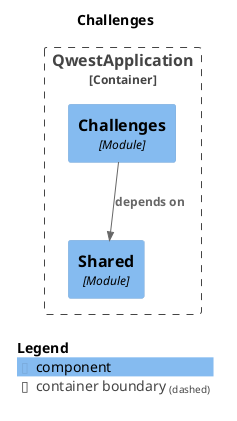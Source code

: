@startuml
set separator none
title Challenges

top to bottom direction

!include <C4/C4>
!include <C4/C4_Context>
!include <C4/C4_Component>

Container_Boundary("QwestApplication.QwestApplication_boundary", "QwestApplication", $tags="") {
  Component(QwestApplication.QwestApplication.Shared, "Shared", $techn="Module", $descr="", $tags="", $link="")
  Component(QwestApplication.QwestApplication.Challenges, "Challenges", $techn="Module", $descr="", $tags="", $link="")
}

Rel(QwestApplication.QwestApplication.Challenges, QwestApplication.QwestApplication.Shared, "depends on", $techn="", $tags="", $link="")

SHOW_LEGEND(true)
@enduml